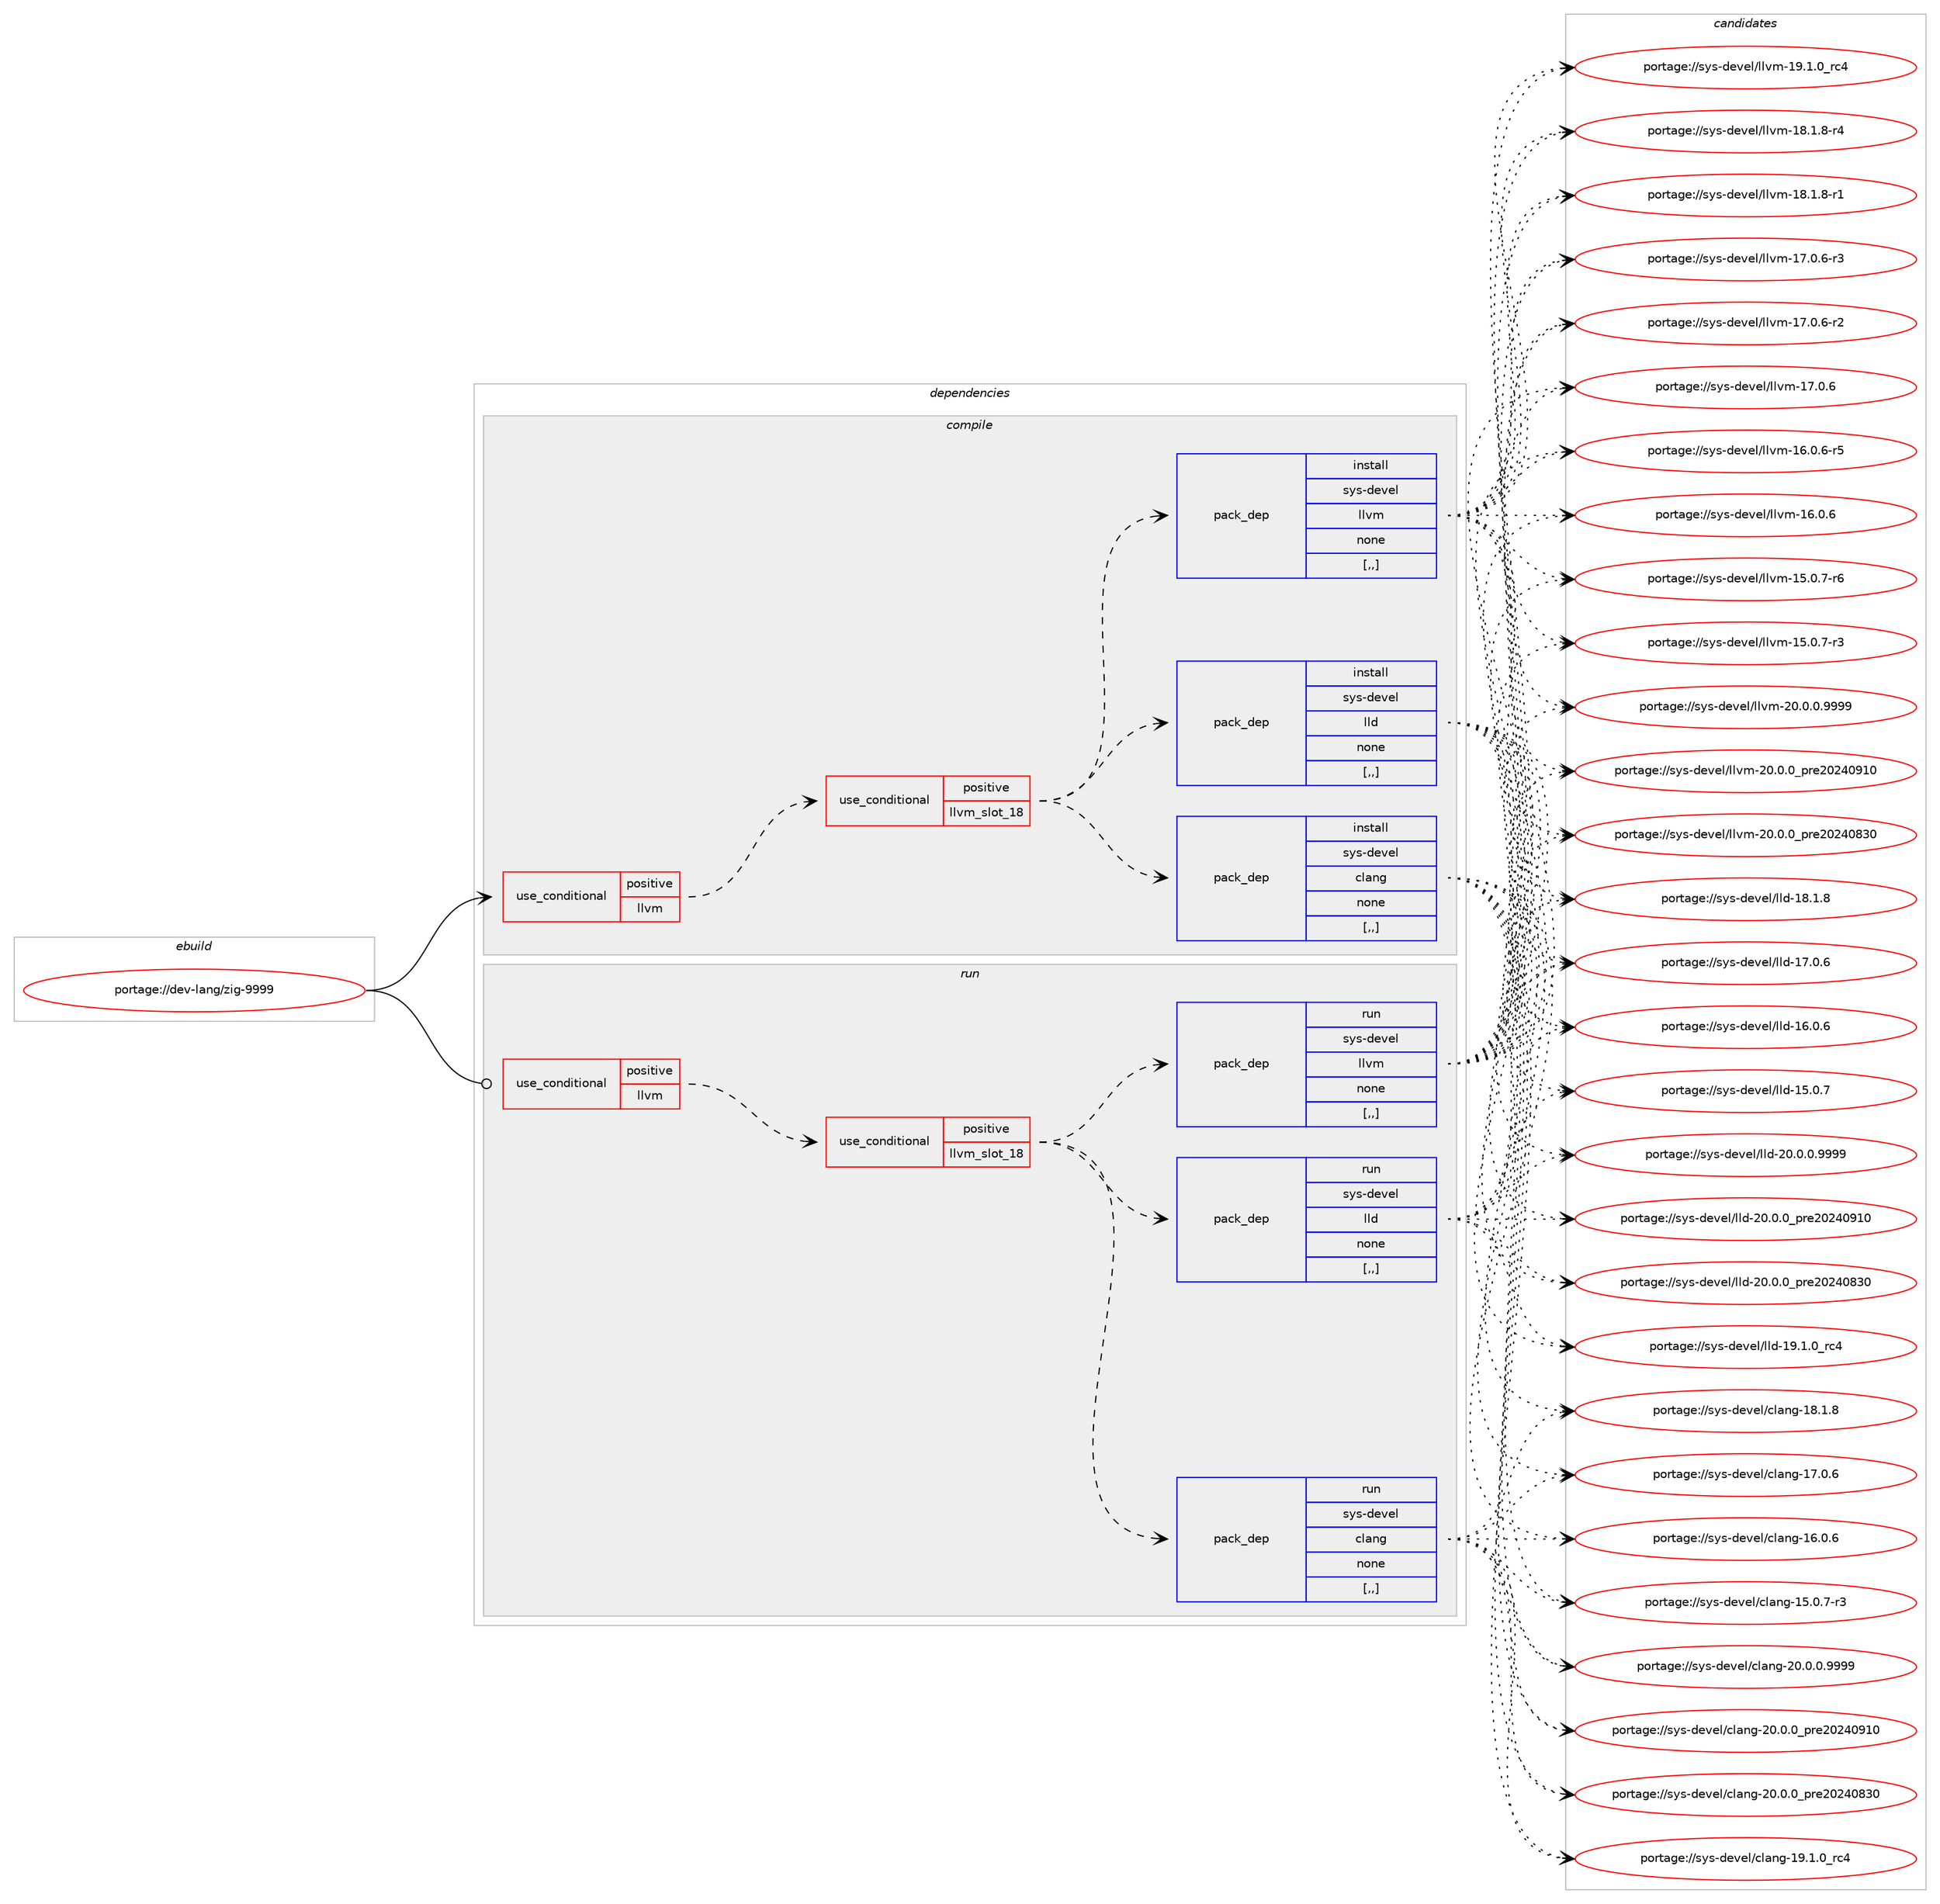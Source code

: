 digraph prolog {

# *************
# Graph options
# *************

newrank=true;
concentrate=true;
compound=true;
graph [rankdir=LR,fontname=Helvetica,fontsize=10,ranksep=1.5];#, ranksep=2.5, nodesep=0.2];
edge  [arrowhead=vee];
node  [fontname=Helvetica,fontsize=10];

# **********
# The ebuild
# **********

subgraph cluster_leftcol {
color=gray;
label=<<i>ebuild</i>>;
id [label="portage://dev-lang/zig-9999", color=red, width=4, href="../dev-lang/zig-9999.svg"];
}

# ****************
# The dependencies
# ****************

subgraph cluster_midcol {
color=gray;
label=<<i>dependencies</i>>;
subgraph cluster_compile {
fillcolor="#eeeeee";
style=filled;
label=<<i>compile</i>>;
subgraph cond155563 {
dependency599751 [label=<<TABLE BORDER="0" CELLBORDER="1" CELLSPACING="0" CELLPADDING="4"><TR><TD ROWSPAN="3" CELLPADDING="10">use_conditional</TD></TR><TR><TD>positive</TD></TR><TR><TD>llvm</TD></TR></TABLE>>, shape=none, color=red];
subgraph cond155564 {
dependency599752 [label=<<TABLE BORDER="0" CELLBORDER="1" CELLSPACING="0" CELLPADDING="4"><TR><TD ROWSPAN="3" CELLPADDING="10">use_conditional</TD></TR><TR><TD>positive</TD></TR><TR><TD>llvm_slot_18</TD></TR></TABLE>>, shape=none, color=red];
subgraph pack439469 {
dependency599753 [label=<<TABLE BORDER="0" CELLBORDER="1" CELLSPACING="0" CELLPADDING="4" WIDTH="220"><TR><TD ROWSPAN="6" CELLPADDING="30">pack_dep</TD></TR><TR><TD WIDTH="110">install</TD></TR><TR><TD>sys-devel</TD></TR><TR><TD>clang</TD></TR><TR><TD>none</TD></TR><TR><TD>[,,]</TD></TR></TABLE>>, shape=none, color=blue];
}
dependency599752:e -> dependency599753:w [weight=20,style="dashed",arrowhead="vee"];
subgraph pack439470 {
dependency599754 [label=<<TABLE BORDER="0" CELLBORDER="1" CELLSPACING="0" CELLPADDING="4" WIDTH="220"><TR><TD ROWSPAN="6" CELLPADDING="30">pack_dep</TD></TR><TR><TD WIDTH="110">install</TD></TR><TR><TD>sys-devel</TD></TR><TR><TD>lld</TD></TR><TR><TD>none</TD></TR><TR><TD>[,,]</TD></TR></TABLE>>, shape=none, color=blue];
}
dependency599752:e -> dependency599754:w [weight=20,style="dashed",arrowhead="vee"];
subgraph pack439471 {
dependency599755 [label=<<TABLE BORDER="0" CELLBORDER="1" CELLSPACING="0" CELLPADDING="4" WIDTH="220"><TR><TD ROWSPAN="6" CELLPADDING="30">pack_dep</TD></TR><TR><TD WIDTH="110">install</TD></TR><TR><TD>sys-devel</TD></TR><TR><TD>llvm</TD></TR><TR><TD>none</TD></TR><TR><TD>[,,]</TD></TR></TABLE>>, shape=none, color=blue];
}
dependency599752:e -> dependency599755:w [weight=20,style="dashed",arrowhead="vee"];
}
dependency599751:e -> dependency599752:w [weight=20,style="dashed",arrowhead="vee"];
}
id:e -> dependency599751:w [weight=20,style="solid",arrowhead="vee"];
}
subgraph cluster_compileandrun {
fillcolor="#eeeeee";
style=filled;
label=<<i>compile and run</i>>;
}
subgraph cluster_run {
fillcolor="#eeeeee";
style=filled;
label=<<i>run</i>>;
subgraph cond155565 {
dependency599756 [label=<<TABLE BORDER="0" CELLBORDER="1" CELLSPACING="0" CELLPADDING="4"><TR><TD ROWSPAN="3" CELLPADDING="10">use_conditional</TD></TR><TR><TD>positive</TD></TR><TR><TD>llvm</TD></TR></TABLE>>, shape=none, color=red];
subgraph cond155566 {
dependency599757 [label=<<TABLE BORDER="0" CELLBORDER="1" CELLSPACING="0" CELLPADDING="4"><TR><TD ROWSPAN="3" CELLPADDING="10">use_conditional</TD></TR><TR><TD>positive</TD></TR><TR><TD>llvm_slot_18</TD></TR></TABLE>>, shape=none, color=red];
subgraph pack439472 {
dependency599758 [label=<<TABLE BORDER="0" CELLBORDER="1" CELLSPACING="0" CELLPADDING="4" WIDTH="220"><TR><TD ROWSPAN="6" CELLPADDING="30">pack_dep</TD></TR><TR><TD WIDTH="110">run</TD></TR><TR><TD>sys-devel</TD></TR><TR><TD>clang</TD></TR><TR><TD>none</TD></TR><TR><TD>[,,]</TD></TR></TABLE>>, shape=none, color=blue];
}
dependency599757:e -> dependency599758:w [weight=20,style="dashed",arrowhead="vee"];
subgraph pack439473 {
dependency599759 [label=<<TABLE BORDER="0" CELLBORDER="1" CELLSPACING="0" CELLPADDING="4" WIDTH="220"><TR><TD ROWSPAN="6" CELLPADDING="30">pack_dep</TD></TR><TR><TD WIDTH="110">run</TD></TR><TR><TD>sys-devel</TD></TR><TR><TD>lld</TD></TR><TR><TD>none</TD></TR><TR><TD>[,,]</TD></TR></TABLE>>, shape=none, color=blue];
}
dependency599757:e -> dependency599759:w [weight=20,style="dashed",arrowhead="vee"];
subgraph pack439474 {
dependency599760 [label=<<TABLE BORDER="0" CELLBORDER="1" CELLSPACING="0" CELLPADDING="4" WIDTH="220"><TR><TD ROWSPAN="6" CELLPADDING="30">pack_dep</TD></TR><TR><TD WIDTH="110">run</TD></TR><TR><TD>sys-devel</TD></TR><TR><TD>llvm</TD></TR><TR><TD>none</TD></TR><TR><TD>[,,]</TD></TR></TABLE>>, shape=none, color=blue];
}
dependency599757:e -> dependency599760:w [weight=20,style="dashed",arrowhead="vee"];
}
dependency599756:e -> dependency599757:w [weight=20,style="dashed",arrowhead="vee"];
}
id:e -> dependency599756:w [weight=20,style="solid",arrowhead="odot"];
}
}

# **************
# The candidates
# **************

subgraph cluster_choices {
rank=same;
color=gray;
label=<<i>candidates</i>>;

subgraph choice439469 {
color=black;
nodesep=1;
choice11512111545100101118101108479910897110103455048464846484657575757 [label="portage://sys-devel/clang-20.0.0.9999", color=red, width=4,href="../sys-devel/clang-20.0.0.9999.svg"];
choice1151211154510010111810110847991089711010345504846484648951121141015048505248574948 [label="portage://sys-devel/clang-20.0.0_pre20240910", color=red, width=4,href="../sys-devel/clang-20.0.0_pre20240910.svg"];
choice1151211154510010111810110847991089711010345504846484648951121141015048505248565148 [label="portage://sys-devel/clang-20.0.0_pre20240830", color=red, width=4,href="../sys-devel/clang-20.0.0_pre20240830.svg"];
choice1151211154510010111810110847991089711010345495746494648951149952 [label="portage://sys-devel/clang-19.1.0_rc4", color=red, width=4,href="../sys-devel/clang-19.1.0_rc4.svg"];
choice1151211154510010111810110847991089711010345495646494656 [label="portage://sys-devel/clang-18.1.8", color=red, width=4,href="../sys-devel/clang-18.1.8.svg"];
choice1151211154510010111810110847991089711010345495546484654 [label="portage://sys-devel/clang-17.0.6", color=red, width=4,href="../sys-devel/clang-17.0.6.svg"];
choice1151211154510010111810110847991089711010345495446484654 [label="portage://sys-devel/clang-16.0.6", color=red, width=4,href="../sys-devel/clang-16.0.6.svg"];
choice11512111545100101118101108479910897110103454953464846554511451 [label="portage://sys-devel/clang-15.0.7-r3", color=red, width=4,href="../sys-devel/clang-15.0.7-r3.svg"];
dependency599753:e -> choice11512111545100101118101108479910897110103455048464846484657575757:w [style=dotted,weight="100"];
dependency599753:e -> choice1151211154510010111810110847991089711010345504846484648951121141015048505248574948:w [style=dotted,weight="100"];
dependency599753:e -> choice1151211154510010111810110847991089711010345504846484648951121141015048505248565148:w [style=dotted,weight="100"];
dependency599753:e -> choice1151211154510010111810110847991089711010345495746494648951149952:w [style=dotted,weight="100"];
dependency599753:e -> choice1151211154510010111810110847991089711010345495646494656:w [style=dotted,weight="100"];
dependency599753:e -> choice1151211154510010111810110847991089711010345495546484654:w [style=dotted,weight="100"];
dependency599753:e -> choice1151211154510010111810110847991089711010345495446484654:w [style=dotted,weight="100"];
dependency599753:e -> choice11512111545100101118101108479910897110103454953464846554511451:w [style=dotted,weight="100"];
}
subgraph choice439470 {
color=black;
nodesep=1;
choice1151211154510010111810110847108108100455048464846484657575757 [label="portage://sys-devel/lld-20.0.0.9999", color=red, width=4,href="../sys-devel/lld-20.0.0.9999.svg"];
choice115121115451001011181011084710810810045504846484648951121141015048505248574948 [label="portage://sys-devel/lld-20.0.0_pre20240910", color=red, width=4,href="../sys-devel/lld-20.0.0_pre20240910.svg"];
choice115121115451001011181011084710810810045504846484648951121141015048505248565148 [label="portage://sys-devel/lld-20.0.0_pre20240830", color=red, width=4,href="../sys-devel/lld-20.0.0_pre20240830.svg"];
choice115121115451001011181011084710810810045495746494648951149952 [label="portage://sys-devel/lld-19.1.0_rc4", color=red, width=4,href="../sys-devel/lld-19.1.0_rc4.svg"];
choice115121115451001011181011084710810810045495646494656 [label="portage://sys-devel/lld-18.1.8", color=red, width=4,href="../sys-devel/lld-18.1.8.svg"];
choice115121115451001011181011084710810810045495546484654 [label="portage://sys-devel/lld-17.0.6", color=red, width=4,href="../sys-devel/lld-17.0.6.svg"];
choice115121115451001011181011084710810810045495446484654 [label="portage://sys-devel/lld-16.0.6", color=red, width=4,href="../sys-devel/lld-16.0.6.svg"];
choice115121115451001011181011084710810810045495346484655 [label="portage://sys-devel/lld-15.0.7", color=red, width=4,href="../sys-devel/lld-15.0.7.svg"];
dependency599754:e -> choice1151211154510010111810110847108108100455048464846484657575757:w [style=dotted,weight="100"];
dependency599754:e -> choice115121115451001011181011084710810810045504846484648951121141015048505248574948:w [style=dotted,weight="100"];
dependency599754:e -> choice115121115451001011181011084710810810045504846484648951121141015048505248565148:w [style=dotted,weight="100"];
dependency599754:e -> choice115121115451001011181011084710810810045495746494648951149952:w [style=dotted,weight="100"];
dependency599754:e -> choice115121115451001011181011084710810810045495646494656:w [style=dotted,weight="100"];
dependency599754:e -> choice115121115451001011181011084710810810045495546484654:w [style=dotted,weight="100"];
dependency599754:e -> choice115121115451001011181011084710810810045495446484654:w [style=dotted,weight="100"];
dependency599754:e -> choice115121115451001011181011084710810810045495346484655:w [style=dotted,weight="100"];
}
subgraph choice439471 {
color=black;
nodesep=1;
choice1151211154510010111810110847108108118109455048464846484657575757 [label="portage://sys-devel/llvm-20.0.0.9999", color=red, width=4,href="../sys-devel/llvm-20.0.0.9999.svg"];
choice115121115451001011181011084710810811810945504846484648951121141015048505248574948 [label="portage://sys-devel/llvm-20.0.0_pre20240910", color=red, width=4,href="../sys-devel/llvm-20.0.0_pre20240910.svg"];
choice115121115451001011181011084710810811810945504846484648951121141015048505248565148 [label="portage://sys-devel/llvm-20.0.0_pre20240830", color=red, width=4,href="../sys-devel/llvm-20.0.0_pre20240830.svg"];
choice115121115451001011181011084710810811810945495746494648951149952 [label="portage://sys-devel/llvm-19.1.0_rc4", color=red, width=4,href="../sys-devel/llvm-19.1.0_rc4.svg"];
choice1151211154510010111810110847108108118109454956464946564511452 [label="portage://sys-devel/llvm-18.1.8-r4", color=red, width=4,href="../sys-devel/llvm-18.1.8-r4.svg"];
choice1151211154510010111810110847108108118109454956464946564511449 [label="portage://sys-devel/llvm-18.1.8-r1", color=red, width=4,href="../sys-devel/llvm-18.1.8-r1.svg"];
choice1151211154510010111810110847108108118109454955464846544511451 [label="portage://sys-devel/llvm-17.0.6-r3", color=red, width=4,href="../sys-devel/llvm-17.0.6-r3.svg"];
choice1151211154510010111810110847108108118109454955464846544511450 [label="portage://sys-devel/llvm-17.0.6-r2", color=red, width=4,href="../sys-devel/llvm-17.0.6-r2.svg"];
choice115121115451001011181011084710810811810945495546484654 [label="portage://sys-devel/llvm-17.0.6", color=red, width=4,href="../sys-devel/llvm-17.0.6.svg"];
choice1151211154510010111810110847108108118109454954464846544511453 [label="portage://sys-devel/llvm-16.0.6-r5", color=red, width=4,href="../sys-devel/llvm-16.0.6-r5.svg"];
choice115121115451001011181011084710810811810945495446484654 [label="portage://sys-devel/llvm-16.0.6", color=red, width=4,href="../sys-devel/llvm-16.0.6.svg"];
choice1151211154510010111810110847108108118109454953464846554511454 [label="portage://sys-devel/llvm-15.0.7-r6", color=red, width=4,href="../sys-devel/llvm-15.0.7-r6.svg"];
choice1151211154510010111810110847108108118109454953464846554511451 [label="portage://sys-devel/llvm-15.0.7-r3", color=red, width=4,href="../sys-devel/llvm-15.0.7-r3.svg"];
dependency599755:e -> choice1151211154510010111810110847108108118109455048464846484657575757:w [style=dotted,weight="100"];
dependency599755:e -> choice115121115451001011181011084710810811810945504846484648951121141015048505248574948:w [style=dotted,weight="100"];
dependency599755:e -> choice115121115451001011181011084710810811810945504846484648951121141015048505248565148:w [style=dotted,weight="100"];
dependency599755:e -> choice115121115451001011181011084710810811810945495746494648951149952:w [style=dotted,weight="100"];
dependency599755:e -> choice1151211154510010111810110847108108118109454956464946564511452:w [style=dotted,weight="100"];
dependency599755:e -> choice1151211154510010111810110847108108118109454956464946564511449:w [style=dotted,weight="100"];
dependency599755:e -> choice1151211154510010111810110847108108118109454955464846544511451:w [style=dotted,weight="100"];
dependency599755:e -> choice1151211154510010111810110847108108118109454955464846544511450:w [style=dotted,weight="100"];
dependency599755:e -> choice115121115451001011181011084710810811810945495546484654:w [style=dotted,weight="100"];
dependency599755:e -> choice1151211154510010111810110847108108118109454954464846544511453:w [style=dotted,weight="100"];
dependency599755:e -> choice115121115451001011181011084710810811810945495446484654:w [style=dotted,weight="100"];
dependency599755:e -> choice1151211154510010111810110847108108118109454953464846554511454:w [style=dotted,weight="100"];
dependency599755:e -> choice1151211154510010111810110847108108118109454953464846554511451:w [style=dotted,weight="100"];
}
subgraph choice439472 {
color=black;
nodesep=1;
choice11512111545100101118101108479910897110103455048464846484657575757 [label="portage://sys-devel/clang-20.0.0.9999", color=red, width=4,href="../sys-devel/clang-20.0.0.9999.svg"];
choice1151211154510010111810110847991089711010345504846484648951121141015048505248574948 [label="portage://sys-devel/clang-20.0.0_pre20240910", color=red, width=4,href="../sys-devel/clang-20.0.0_pre20240910.svg"];
choice1151211154510010111810110847991089711010345504846484648951121141015048505248565148 [label="portage://sys-devel/clang-20.0.0_pre20240830", color=red, width=4,href="../sys-devel/clang-20.0.0_pre20240830.svg"];
choice1151211154510010111810110847991089711010345495746494648951149952 [label="portage://sys-devel/clang-19.1.0_rc4", color=red, width=4,href="../sys-devel/clang-19.1.0_rc4.svg"];
choice1151211154510010111810110847991089711010345495646494656 [label="portage://sys-devel/clang-18.1.8", color=red, width=4,href="../sys-devel/clang-18.1.8.svg"];
choice1151211154510010111810110847991089711010345495546484654 [label="portage://sys-devel/clang-17.0.6", color=red, width=4,href="../sys-devel/clang-17.0.6.svg"];
choice1151211154510010111810110847991089711010345495446484654 [label="portage://sys-devel/clang-16.0.6", color=red, width=4,href="../sys-devel/clang-16.0.6.svg"];
choice11512111545100101118101108479910897110103454953464846554511451 [label="portage://sys-devel/clang-15.0.7-r3", color=red, width=4,href="../sys-devel/clang-15.0.7-r3.svg"];
dependency599758:e -> choice11512111545100101118101108479910897110103455048464846484657575757:w [style=dotted,weight="100"];
dependency599758:e -> choice1151211154510010111810110847991089711010345504846484648951121141015048505248574948:w [style=dotted,weight="100"];
dependency599758:e -> choice1151211154510010111810110847991089711010345504846484648951121141015048505248565148:w [style=dotted,weight="100"];
dependency599758:e -> choice1151211154510010111810110847991089711010345495746494648951149952:w [style=dotted,weight="100"];
dependency599758:e -> choice1151211154510010111810110847991089711010345495646494656:w [style=dotted,weight="100"];
dependency599758:e -> choice1151211154510010111810110847991089711010345495546484654:w [style=dotted,weight="100"];
dependency599758:e -> choice1151211154510010111810110847991089711010345495446484654:w [style=dotted,weight="100"];
dependency599758:e -> choice11512111545100101118101108479910897110103454953464846554511451:w [style=dotted,weight="100"];
}
subgraph choice439473 {
color=black;
nodesep=1;
choice1151211154510010111810110847108108100455048464846484657575757 [label="portage://sys-devel/lld-20.0.0.9999", color=red, width=4,href="../sys-devel/lld-20.0.0.9999.svg"];
choice115121115451001011181011084710810810045504846484648951121141015048505248574948 [label="portage://sys-devel/lld-20.0.0_pre20240910", color=red, width=4,href="../sys-devel/lld-20.0.0_pre20240910.svg"];
choice115121115451001011181011084710810810045504846484648951121141015048505248565148 [label="portage://sys-devel/lld-20.0.0_pre20240830", color=red, width=4,href="../sys-devel/lld-20.0.0_pre20240830.svg"];
choice115121115451001011181011084710810810045495746494648951149952 [label="portage://sys-devel/lld-19.1.0_rc4", color=red, width=4,href="../sys-devel/lld-19.1.0_rc4.svg"];
choice115121115451001011181011084710810810045495646494656 [label="portage://sys-devel/lld-18.1.8", color=red, width=4,href="../sys-devel/lld-18.1.8.svg"];
choice115121115451001011181011084710810810045495546484654 [label="portage://sys-devel/lld-17.0.6", color=red, width=4,href="../sys-devel/lld-17.0.6.svg"];
choice115121115451001011181011084710810810045495446484654 [label="portage://sys-devel/lld-16.0.6", color=red, width=4,href="../sys-devel/lld-16.0.6.svg"];
choice115121115451001011181011084710810810045495346484655 [label="portage://sys-devel/lld-15.0.7", color=red, width=4,href="../sys-devel/lld-15.0.7.svg"];
dependency599759:e -> choice1151211154510010111810110847108108100455048464846484657575757:w [style=dotted,weight="100"];
dependency599759:e -> choice115121115451001011181011084710810810045504846484648951121141015048505248574948:w [style=dotted,weight="100"];
dependency599759:e -> choice115121115451001011181011084710810810045504846484648951121141015048505248565148:w [style=dotted,weight="100"];
dependency599759:e -> choice115121115451001011181011084710810810045495746494648951149952:w [style=dotted,weight="100"];
dependency599759:e -> choice115121115451001011181011084710810810045495646494656:w [style=dotted,weight="100"];
dependency599759:e -> choice115121115451001011181011084710810810045495546484654:w [style=dotted,weight="100"];
dependency599759:e -> choice115121115451001011181011084710810810045495446484654:w [style=dotted,weight="100"];
dependency599759:e -> choice115121115451001011181011084710810810045495346484655:w [style=dotted,weight="100"];
}
subgraph choice439474 {
color=black;
nodesep=1;
choice1151211154510010111810110847108108118109455048464846484657575757 [label="portage://sys-devel/llvm-20.0.0.9999", color=red, width=4,href="../sys-devel/llvm-20.0.0.9999.svg"];
choice115121115451001011181011084710810811810945504846484648951121141015048505248574948 [label="portage://sys-devel/llvm-20.0.0_pre20240910", color=red, width=4,href="../sys-devel/llvm-20.0.0_pre20240910.svg"];
choice115121115451001011181011084710810811810945504846484648951121141015048505248565148 [label="portage://sys-devel/llvm-20.0.0_pre20240830", color=red, width=4,href="../sys-devel/llvm-20.0.0_pre20240830.svg"];
choice115121115451001011181011084710810811810945495746494648951149952 [label="portage://sys-devel/llvm-19.1.0_rc4", color=red, width=4,href="../sys-devel/llvm-19.1.0_rc4.svg"];
choice1151211154510010111810110847108108118109454956464946564511452 [label="portage://sys-devel/llvm-18.1.8-r4", color=red, width=4,href="../sys-devel/llvm-18.1.8-r4.svg"];
choice1151211154510010111810110847108108118109454956464946564511449 [label="portage://sys-devel/llvm-18.1.8-r1", color=red, width=4,href="../sys-devel/llvm-18.1.8-r1.svg"];
choice1151211154510010111810110847108108118109454955464846544511451 [label="portage://sys-devel/llvm-17.0.6-r3", color=red, width=4,href="../sys-devel/llvm-17.0.6-r3.svg"];
choice1151211154510010111810110847108108118109454955464846544511450 [label="portage://sys-devel/llvm-17.0.6-r2", color=red, width=4,href="../sys-devel/llvm-17.0.6-r2.svg"];
choice115121115451001011181011084710810811810945495546484654 [label="portage://sys-devel/llvm-17.0.6", color=red, width=4,href="../sys-devel/llvm-17.0.6.svg"];
choice1151211154510010111810110847108108118109454954464846544511453 [label="portage://sys-devel/llvm-16.0.6-r5", color=red, width=4,href="../sys-devel/llvm-16.0.6-r5.svg"];
choice115121115451001011181011084710810811810945495446484654 [label="portage://sys-devel/llvm-16.0.6", color=red, width=4,href="../sys-devel/llvm-16.0.6.svg"];
choice1151211154510010111810110847108108118109454953464846554511454 [label="portage://sys-devel/llvm-15.0.7-r6", color=red, width=4,href="../sys-devel/llvm-15.0.7-r6.svg"];
choice1151211154510010111810110847108108118109454953464846554511451 [label="portage://sys-devel/llvm-15.0.7-r3", color=red, width=4,href="../sys-devel/llvm-15.0.7-r3.svg"];
dependency599760:e -> choice1151211154510010111810110847108108118109455048464846484657575757:w [style=dotted,weight="100"];
dependency599760:e -> choice115121115451001011181011084710810811810945504846484648951121141015048505248574948:w [style=dotted,weight="100"];
dependency599760:e -> choice115121115451001011181011084710810811810945504846484648951121141015048505248565148:w [style=dotted,weight="100"];
dependency599760:e -> choice115121115451001011181011084710810811810945495746494648951149952:w [style=dotted,weight="100"];
dependency599760:e -> choice1151211154510010111810110847108108118109454956464946564511452:w [style=dotted,weight="100"];
dependency599760:e -> choice1151211154510010111810110847108108118109454956464946564511449:w [style=dotted,weight="100"];
dependency599760:e -> choice1151211154510010111810110847108108118109454955464846544511451:w [style=dotted,weight="100"];
dependency599760:e -> choice1151211154510010111810110847108108118109454955464846544511450:w [style=dotted,weight="100"];
dependency599760:e -> choice115121115451001011181011084710810811810945495546484654:w [style=dotted,weight="100"];
dependency599760:e -> choice1151211154510010111810110847108108118109454954464846544511453:w [style=dotted,weight="100"];
dependency599760:e -> choice115121115451001011181011084710810811810945495446484654:w [style=dotted,weight="100"];
dependency599760:e -> choice1151211154510010111810110847108108118109454953464846554511454:w [style=dotted,weight="100"];
dependency599760:e -> choice1151211154510010111810110847108108118109454953464846554511451:w [style=dotted,weight="100"];
}
}

}
